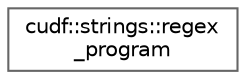 digraph "类继承关系图"
{
 // LATEX_PDF_SIZE
  bgcolor="transparent";
  edge [fontname=Helvetica,fontsize=10,labelfontname=Helvetica,labelfontsize=10];
  node [fontname=Helvetica,fontsize=10,shape=box,height=0.2,width=0.4];
  rankdir="LR";
  Node0 [id="Node000000",label="cudf::strings::regex\l_program",height=0.2,width=0.4,color="grey40", fillcolor="white", style="filled",URL="$structcudf_1_1strings_1_1regex__program.html",tooltip="Regex program class"];
}
